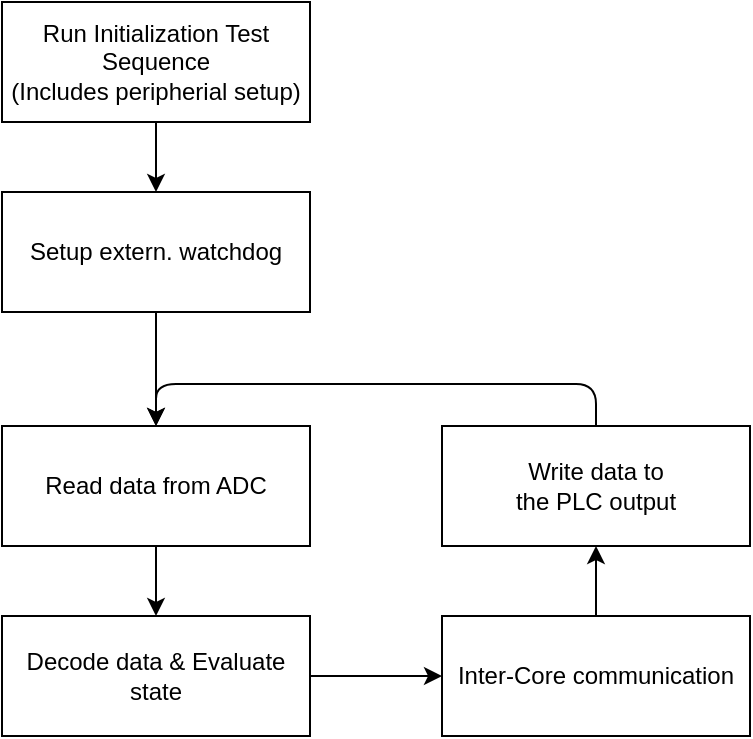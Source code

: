 <mxfile scale="3" border="0">
    <diagram id="LzTGRrPrDBO6Tm46XuKC" name="Page-1">
        <mxGraphModel dx="3798" dy="2339" grid="0" gridSize="10" guides="1" tooltips="1" connect="1" arrows="1" fold="1" page="0" pageScale="1" pageWidth="1600" pageHeight="1200" math="0" shadow="0">
            <root>
                <mxCell id="0"/>
                <mxCell id="1" parent="0"/>
                <mxCell id="270" style="edgeStyle=orthogonalEdgeStyle;html=1;exitX=0.5;exitY=1;exitDx=0;exitDy=0;entryX=0.5;entryY=0;entryDx=0;entryDy=0;" parent="1" edge="1">
                    <mxGeometry relative="1" as="geometry">
                        <Array as="points">
                            <mxPoint x="-2393" y="-107"/>
                            <mxPoint x="-2276" y="-107"/>
                            <mxPoint x="-2276" y="-551"/>
                            <mxPoint x="-2393" y="-551"/>
                        </Array>
                        <mxPoint x="-2392.5" y="-518" as="targetPoint"/>
                    </mxGeometry>
                </mxCell>
                <mxCell id="163" value="Read data from ADC" style="rounded=0;whiteSpace=wrap;html=1;" parent="1" vertex="1">
                    <mxGeometry x="-2197" y="-944" width="154" height="60" as="geometry"/>
                </mxCell>
                <mxCell id="278" style="edgeStyle=none;html=1;exitX=1;exitY=0.5;exitDx=0;exitDy=0;" parent="1" source="164" target="165" edge="1">
                    <mxGeometry relative="1" as="geometry"/>
                </mxCell>
                <mxCell id="164" value="Decode data &amp;amp; Evaluate state" style="rounded=0;whiteSpace=wrap;html=1;" parent="1" vertex="1">
                    <mxGeometry x="-2197" y="-849" width="154" height="60" as="geometry"/>
                </mxCell>
                <mxCell id="279" style="edgeStyle=none;html=1;exitX=0.5;exitY=0;exitDx=0;exitDy=0;" parent="1" source="165" target="169" edge="1">
                    <mxGeometry relative="1" as="geometry"/>
                </mxCell>
                <mxCell id="165" value="Inter-Core communication" style="rounded=0;whiteSpace=wrap;html=1;" parent="1" vertex="1">
                    <mxGeometry x="-1977" y="-849" width="154" height="60" as="geometry"/>
                </mxCell>
                <mxCell id="290" style="edgeStyle=orthogonalEdgeStyle;html=1;exitX=0.5;exitY=0;exitDx=0;exitDy=0;entryX=0.5;entryY=0;entryDx=0;entryDy=0;" parent="1" source="169" target="163" edge="1">
                    <mxGeometry relative="1" as="geometry">
                        <Array as="points">
                            <mxPoint x="-1900" y="-965"/>
                            <mxPoint x="-2120" y="-965"/>
                        </Array>
                    </mxGeometry>
                </mxCell>
                <mxCell id="169" value="Write data to&lt;br&gt;the PLC output" style="rounded=0;whiteSpace=wrap;html=1;" parent="1" vertex="1">
                    <mxGeometry x="-1977" y="-944" width="154" height="60" as="geometry"/>
                </mxCell>
                <mxCell id="274" style="edgeStyle=none;html=1;exitX=0.5;exitY=1;exitDx=0;exitDy=0;" parent="1" source="163" target="164" edge="1">
                    <mxGeometry relative="1" as="geometry">
                        <mxPoint x="-2120" y="-884" as="sourcePoint"/>
                    </mxGeometry>
                </mxCell>
                <mxCell id="292" style="edgeStyle=none;html=1;exitX=0.5;exitY=1;exitDx=0;exitDy=0;" parent="1" source="287" target="291" edge="1">
                    <mxGeometry relative="1" as="geometry"/>
                </mxCell>
                <mxCell id="287" value="Run Initialization Test Sequence&lt;br&gt;(Includes peripherial setup)" style="rounded=0;whiteSpace=wrap;html=1;" parent="1" vertex="1">
                    <mxGeometry x="-2197" y="-1156" width="154" height="60" as="geometry"/>
                </mxCell>
                <mxCell id="293" style="edgeStyle=none;html=1;exitX=0.5;exitY=1;exitDx=0;exitDy=0;" parent="1" source="291" target="163" edge="1">
                    <mxGeometry relative="1" as="geometry"/>
                </mxCell>
                <mxCell id="291" value="Setup extern. watchdog" style="rounded=0;whiteSpace=wrap;html=1;" parent="1" vertex="1">
                    <mxGeometry x="-2197" y="-1061" width="154" height="60" as="geometry"/>
                </mxCell>
            </root>
        </mxGraphModel>
    </diagram>
</mxfile>